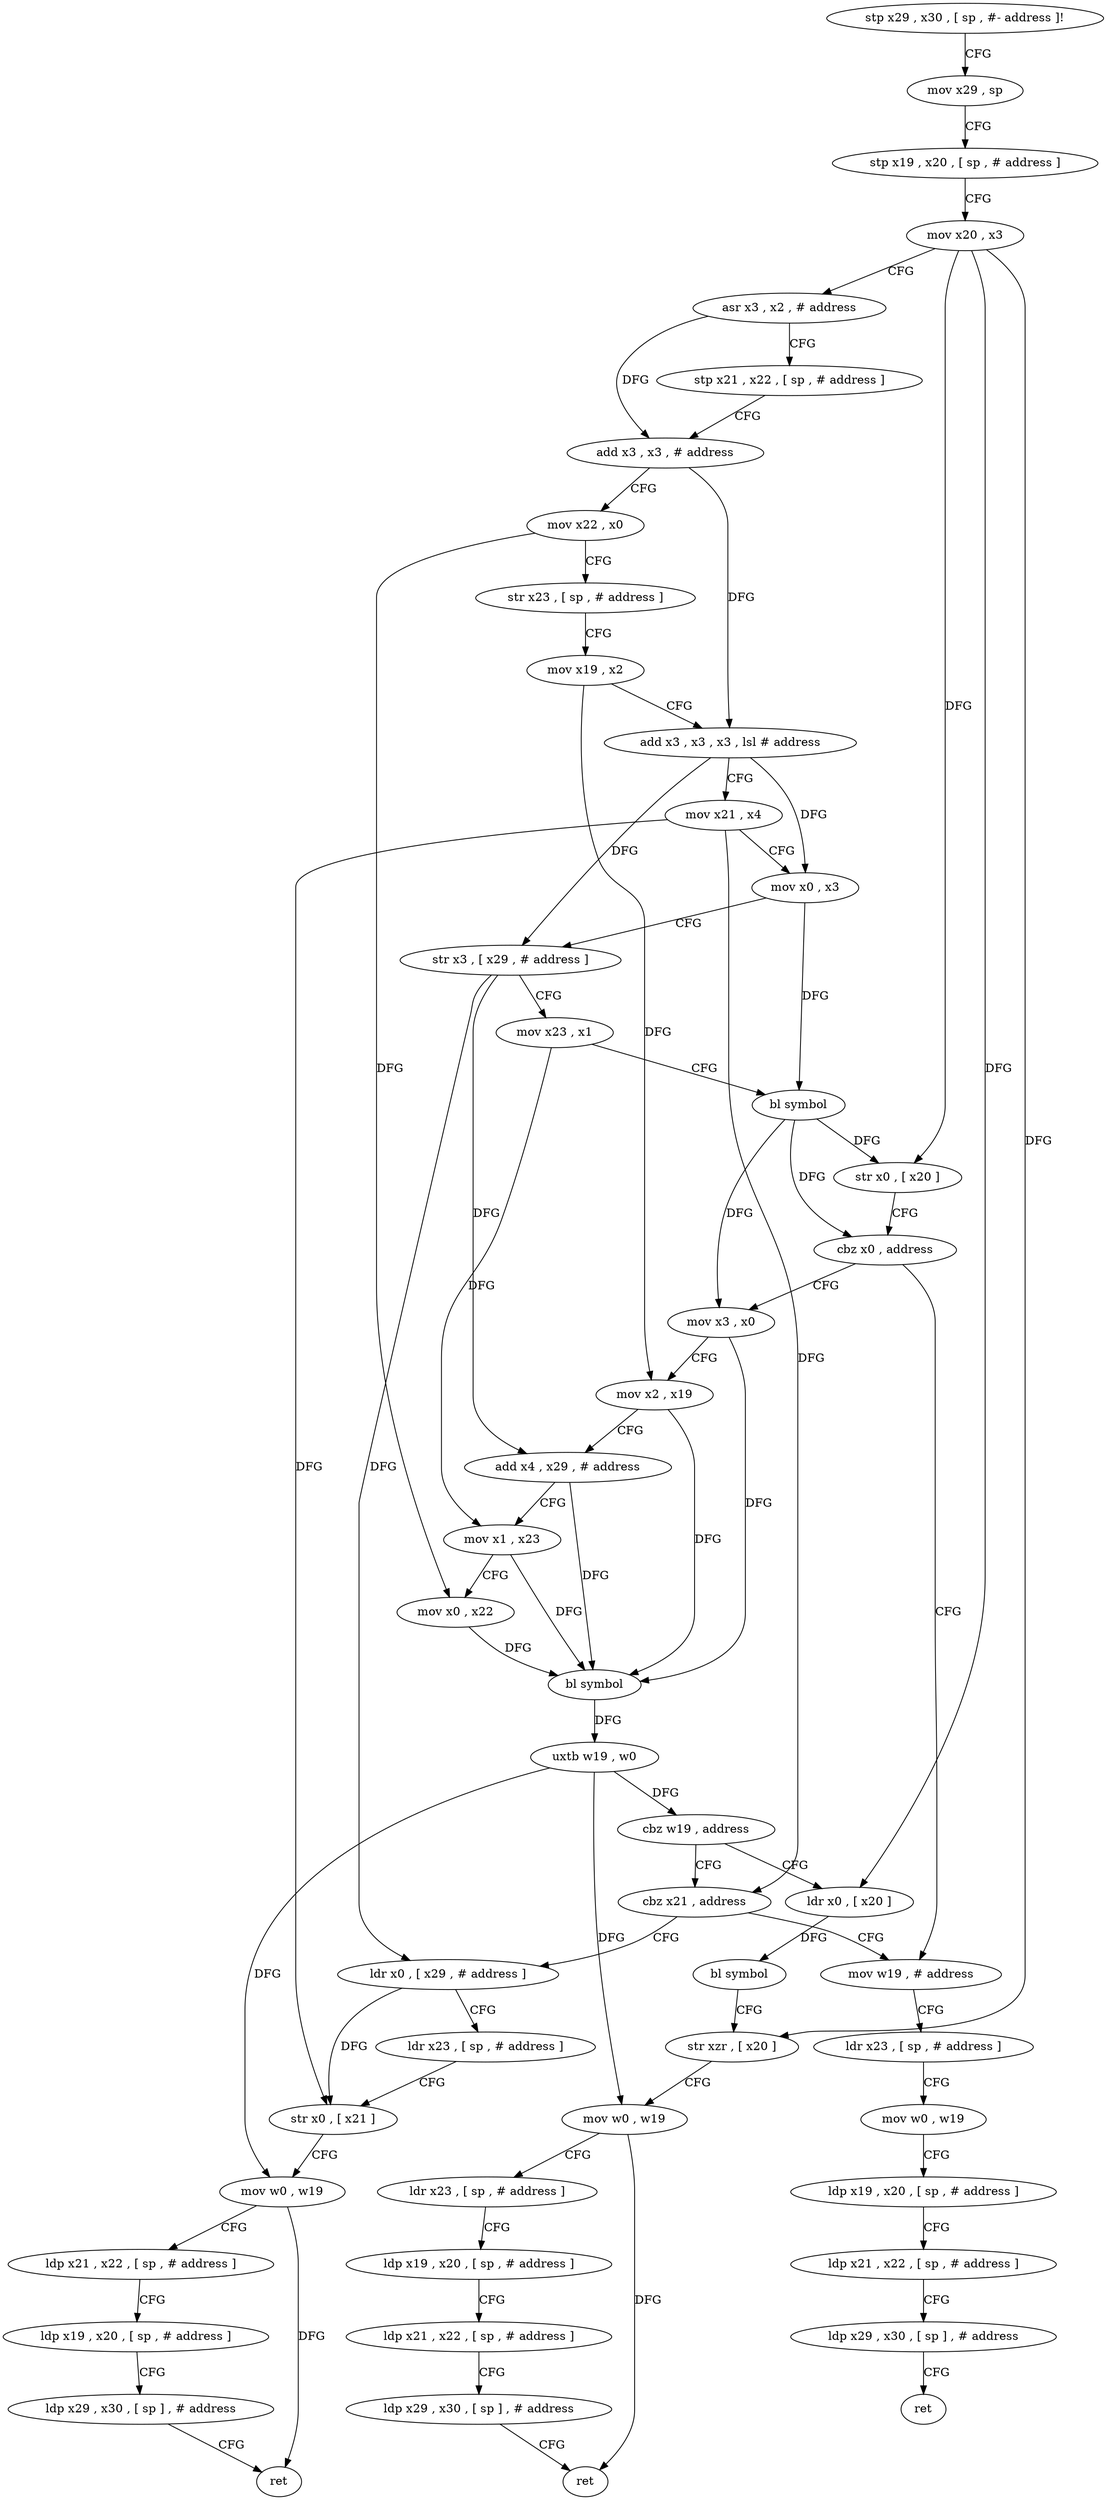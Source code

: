 digraph "func" {
"154840" [label = "stp x29 , x30 , [ sp , #- address ]!" ]
"154844" [label = "mov x29 , sp" ]
"154848" [label = "stp x19 , x20 , [ sp , # address ]" ]
"154852" [label = "mov x20 , x3" ]
"154856" [label = "asr x3 , x2 , # address" ]
"154860" [label = "stp x21 , x22 , [ sp , # address ]" ]
"154864" [label = "add x3 , x3 , # address" ]
"154868" [label = "mov x22 , x0" ]
"154872" [label = "str x23 , [ sp , # address ]" ]
"154876" [label = "mov x19 , x2" ]
"154880" [label = "add x3 , x3 , x3 , lsl # address" ]
"154884" [label = "mov x21 , x4" ]
"154888" [label = "mov x0 , x3" ]
"154892" [label = "str x3 , [ x29 , # address ]" ]
"154896" [label = "mov x23 , x1" ]
"154900" [label = "bl symbol" ]
"154904" [label = "str x0 , [ x20 ]" ]
"154908" [label = "cbz x0 , address" ]
"154984" [label = "mov w19 , # address" ]
"154912" [label = "mov x3 , x0" ]
"154988" [label = "ldr x23 , [ sp , # address ]" ]
"154992" [label = "mov w0 , w19" ]
"154996" [label = "ldp x19 , x20 , [ sp , # address ]" ]
"155000" [label = "ldp x21 , x22 , [ sp , # address ]" ]
"155004" [label = "ldp x29 , x30 , [ sp ] , # address" ]
"155008" [label = "ret" ]
"154916" [label = "mov x2 , x19" ]
"154920" [label = "add x4 , x29 , # address" ]
"154924" [label = "mov x1 , x23" ]
"154928" [label = "mov x0 , x22" ]
"154932" [label = "bl symbol" ]
"154936" [label = "uxtb w19 , w0" ]
"154940" [label = "cbz w19 , address" ]
"155016" [label = "ldr x0 , [ x20 ]" ]
"154944" [label = "cbz x21 , address" ]
"155020" [label = "bl symbol" ]
"155024" [label = "str xzr , [ x20 ]" ]
"155028" [label = "mov w0 , w19" ]
"155032" [label = "ldr x23 , [ sp , # address ]" ]
"155036" [label = "ldp x19 , x20 , [ sp , # address ]" ]
"155040" [label = "ldp x21 , x22 , [ sp , # address ]" ]
"155044" [label = "ldp x29 , x30 , [ sp ] , # address" ]
"155048" [label = "ret" ]
"154948" [label = "ldr x0 , [ x29 , # address ]" ]
"154952" [label = "ldr x23 , [ sp , # address ]" ]
"154956" [label = "str x0 , [ x21 ]" ]
"154960" [label = "mov w0 , w19" ]
"154964" [label = "ldp x21 , x22 , [ sp , # address ]" ]
"154968" [label = "ldp x19 , x20 , [ sp , # address ]" ]
"154972" [label = "ldp x29 , x30 , [ sp ] , # address" ]
"154976" [label = "ret" ]
"154840" -> "154844" [ label = "CFG" ]
"154844" -> "154848" [ label = "CFG" ]
"154848" -> "154852" [ label = "CFG" ]
"154852" -> "154856" [ label = "CFG" ]
"154852" -> "154904" [ label = "DFG" ]
"154852" -> "155016" [ label = "DFG" ]
"154852" -> "155024" [ label = "DFG" ]
"154856" -> "154860" [ label = "CFG" ]
"154856" -> "154864" [ label = "DFG" ]
"154860" -> "154864" [ label = "CFG" ]
"154864" -> "154868" [ label = "CFG" ]
"154864" -> "154880" [ label = "DFG" ]
"154868" -> "154872" [ label = "CFG" ]
"154868" -> "154928" [ label = "DFG" ]
"154872" -> "154876" [ label = "CFG" ]
"154876" -> "154880" [ label = "CFG" ]
"154876" -> "154916" [ label = "DFG" ]
"154880" -> "154884" [ label = "CFG" ]
"154880" -> "154888" [ label = "DFG" ]
"154880" -> "154892" [ label = "DFG" ]
"154884" -> "154888" [ label = "CFG" ]
"154884" -> "154944" [ label = "DFG" ]
"154884" -> "154956" [ label = "DFG" ]
"154888" -> "154892" [ label = "CFG" ]
"154888" -> "154900" [ label = "DFG" ]
"154892" -> "154896" [ label = "CFG" ]
"154892" -> "154948" [ label = "DFG" ]
"154892" -> "154920" [ label = "DFG" ]
"154896" -> "154900" [ label = "CFG" ]
"154896" -> "154924" [ label = "DFG" ]
"154900" -> "154904" [ label = "DFG" ]
"154900" -> "154908" [ label = "DFG" ]
"154900" -> "154912" [ label = "DFG" ]
"154904" -> "154908" [ label = "CFG" ]
"154908" -> "154984" [ label = "CFG" ]
"154908" -> "154912" [ label = "CFG" ]
"154984" -> "154988" [ label = "CFG" ]
"154912" -> "154916" [ label = "CFG" ]
"154912" -> "154932" [ label = "DFG" ]
"154988" -> "154992" [ label = "CFG" ]
"154992" -> "154996" [ label = "CFG" ]
"154996" -> "155000" [ label = "CFG" ]
"155000" -> "155004" [ label = "CFG" ]
"155004" -> "155008" [ label = "CFG" ]
"154916" -> "154920" [ label = "CFG" ]
"154916" -> "154932" [ label = "DFG" ]
"154920" -> "154924" [ label = "CFG" ]
"154920" -> "154932" [ label = "DFG" ]
"154924" -> "154928" [ label = "CFG" ]
"154924" -> "154932" [ label = "DFG" ]
"154928" -> "154932" [ label = "DFG" ]
"154932" -> "154936" [ label = "DFG" ]
"154936" -> "154940" [ label = "DFG" ]
"154936" -> "155028" [ label = "DFG" ]
"154936" -> "154960" [ label = "DFG" ]
"154940" -> "155016" [ label = "CFG" ]
"154940" -> "154944" [ label = "CFG" ]
"155016" -> "155020" [ label = "DFG" ]
"154944" -> "154984" [ label = "CFG" ]
"154944" -> "154948" [ label = "CFG" ]
"155020" -> "155024" [ label = "CFG" ]
"155024" -> "155028" [ label = "CFG" ]
"155028" -> "155032" [ label = "CFG" ]
"155028" -> "155048" [ label = "DFG" ]
"155032" -> "155036" [ label = "CFG" ]
"155036" -> "155040" [ label = "CFG" ]
"155040" -> "155044" [ label = "CFG" ]
"155044" -> "155048" [ label = "CFG" ]
"154948" -> "154952" [ label = "CFG" ]
"154948" -> "154956" [ label = "DFG" ]
"154952" -> "154956" [ label = "CFG" ]
"154956" -> "154960" [ label = "CFG" ]
"154960" -> "154964" [ label = "CFG" ]
"154960" -> "154976" [ label = "DFG" ]
"154964" -> "154968" [ label = "CFG" ]
"154968" -> "154972" [ label = "CFG" ]
"154972" -> "154976" [ label = "CFG" ]
}
